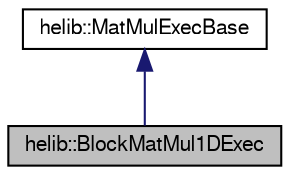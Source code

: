 digraph "helib::BlockMatMul1DExec"
{
  edge [fontname="FreeSans",fontsize="10",labelfontname="FreeSans",labelfontsize="10"];
  node [fontname="FreeSans",fontsize="10",shape=record];
  Node0 [label="helib::BlockMatMul1DExec",height=0.2,width=0.4,color="black", fillcolor="grey75", style="filled", fontcolor="black"];
  Node1 -> Node0 [dir="back",color="midnightblue",fontsize="10",style="solid"];
  Node1 [label="helib::MatMulExecBase",height=0.2,width=0.4,color="black", fillcolor="white", style="filled",URL="$classhelib_1_1_mat_mul_exec_base.html"];
}
